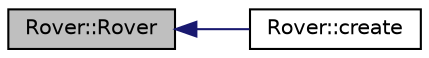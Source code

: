 digraph "Rover::Rover"
{
 // INTERACTIVE_SVG=YES
  edge [fontname="Helvetica",fontsize="10",labelfontname="Helvetica",labelfontsize="10"];
  node [fontname="Helvetica",fontsize="10",shape=record];
  rankdir="LR";
  Node1 [label="Rover::Rover",height=0.2,width=0.4,color="black", fillcolor="grey75", style="filled" fontcolor="black"];
  Node1 -> Node2 [dir="back",color="midnightblue",fontsize="10",style="solid",fontname="Helvetica"];
  Node2 [label="Rover::create",height=0.2,width=0.4,color="black", fillcolor="white", style="filled",URL="$classRover.html#ac56eb1f7557574f708f4e38a1da2f2d0"];
}

